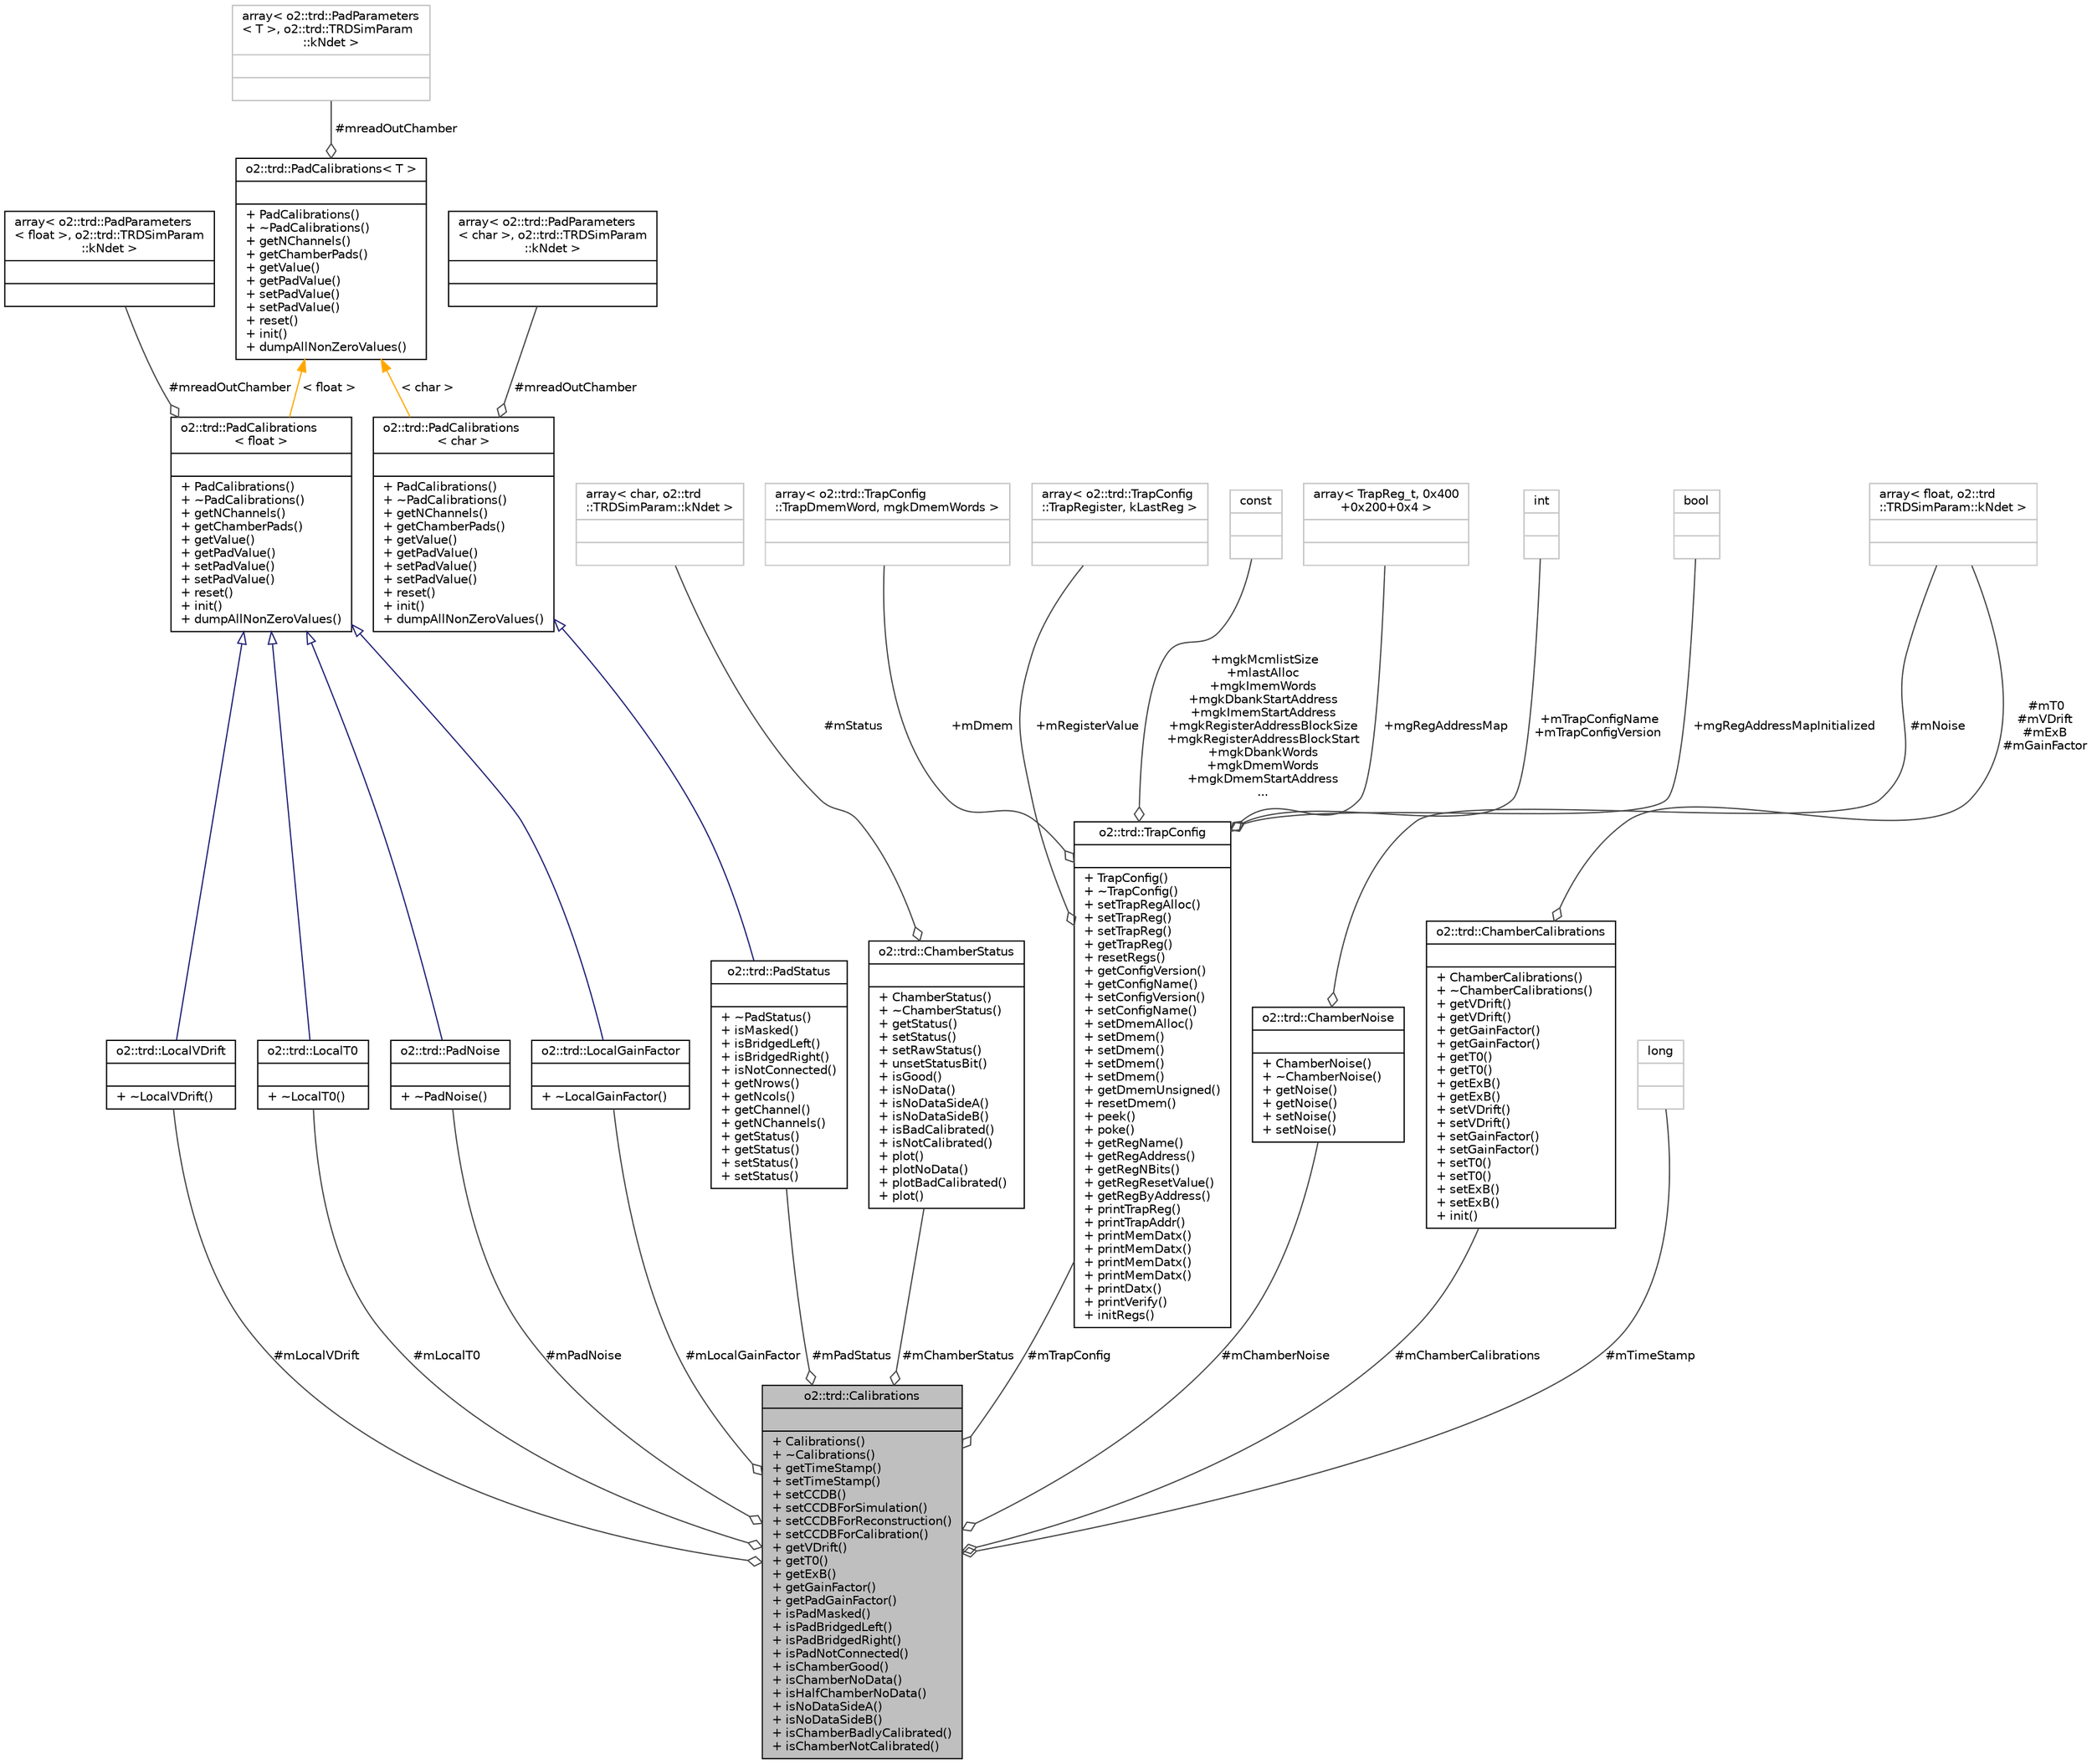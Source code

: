 digraph "o2::trd::Calibrations"
{
 // INTERACTIVE_SVG=YES
  bgcolor="transparent";
  edge [fontname="Helvetica",fontsize="10",labelfontname="Helvetica",labelfontsize="10"];
  node [fontname="Helvetica",fontsize="10",shape=record];
  Node1 [label="{o2::trd::Calibrations\n||+ Calibrations()\l+ ~Calibrations()\l+ getTimeStamp()\l+ setTimeStamp()\l+ setCCDB()\l+ setCCDBForSimulation()\l+ setCCDBForReconstruction()\l+ setCCDBForCalibration()\l+ getVDrift()\l+ getT0()\l+ getExB()\l+ getGainFactor()\l+ getPadGainFactor()\l+ isPadMasked()\l+ isPadBridgedLeft()\l+ isPadBridgedRight()\l+ isPadNotConnected()\l+ isChamberGood()\l+ isChamberNoData()\l+ isHalfChamberNoData()\l+ isNoDataSideA()\l+ isNoDataSideB()\l+ isChamberBadlyCalibrated()\l+ isChamberNotCalibrated()\l}",height=0.2,width=0.4,color="black", fillcolor="grey75", style="filled", fontcolor="black"];
  Node2 -> Node1 [color="grey25",fontsize="10",style="solid",label=" #mPadNoise" ,arrowhead="odiamond",fontname="Helvetica"];
  Node2 [label="{o2::trd::PadNoise\n||+ ~PadNoise()\l}",height=0.2,width=0.4,color="black",URL="$db/d98/classo2_1_1trd_1_1PadNoise.html"];
  Node3 -> Node2 [dir="back",color="midnightblue",fontsize="10",style="solid",arrowtail="onormal",fontname="Helvetica"];
  Node3 [label="{o2::trd::PadCalibrations\l\< float \>\n||+ PadCalibrations()\l+ ~PadCalibrations()\l+ getNChannels()\l+ getChamberPads()\l+ getValue()\l+ getPadValue()\l+ setPadValue()\l+ setPadValue()\l+ reset()\l+ init()\l+ dumpAllNonZeroValues()\l}",height=0.2,width=0.4,color="black",URL="$da/dcc/classo2_1_1trd_1_1PadCalibrations.html"];
  Node4 -> Node3 [color="grey25",fontsize="10",style="solid",label=" #mreadOutChamber" ,arrowhead="odiamond",fontname="Helvetica"];
  Node4 [label="{array\< o2::trd::PadParameters\l\< float \>, o2::trd::TRDSimParam\l::kNdet \>\n||}",height=0.2,width=0.4,color="black",URL="$d1/dca/classstd_1_1array_3_01o2_1_1trd_1_1PadParameters_3_01float_01_4_00_01o2_1_1trd_1_1TRDSimParam_1_1kNdet_01_4.html"];
  Node5 -> Node3 [dir="back",color="orange",fontsize="10",style="solid",label=" \< float \>" ,fontname="Helvetica"];
  Node5 [label="{o2::trd::PadCalibrations\< T \>\n||+ PadCalibrations()\l+ ~PadCalibrations()\l+ getNChannels()\l+ getChamberPads()\l+ getValue()\l+ getPadValue()\l+ setPadValue()\l+ setPadValue()\l+ reset()\l+ init()\l+ dumpAllNonZeroValues()\l}",height=0.2,width=0.4,color="black",URL="$da/dcc/classo2_1_1trd_1_1PadCalibrations.html"];
  Node6 -> Node5 [color="grey25",fontsize="10",style="solid",label=" #mreadOutChamber" ,arrowhead="odiamond",fontname="Helvetica"];
  Node6 [label="{array\< o2::trd::PadParameters\l\< T \>, o2::trd::TRDSimParam\l::kNdet \>\n||}",height=0.2,width=0.4,color="grey75"];
  Node7 -> Node1 [color="grey25",fontsize="10",style="solid",label=" #mChamberStatus" ,arrowhead="odiamond",fontname="Helvetica"];
  Node7 [label="{o2::trd::ChamberStatus\n||+ ChamberStatus()\l+ ~ChamberStatus()\l+ getStatus()\l+ setStatus()\l+ setRawStatus()\l+ unsetStatusBit()\l+ isGood()\l+ isNoData()\l+ isNoDataSideA()\l+ isNoDataSideB()\l+ isBadCalibrated()\l+ isNotCalibrated()\l+ plot()\l+ plotNoData()\l+ plotBadCalibrated()\l+ plot()\l}",height=0.2,width=0.4,color="black",URL="$d6/dff/classo2_1_1trd_1_1ChamberStatus.html"];
  Node8 -> Node7 [color="grey25",fontsize="10",style="solid",label=" #mStatus" ,arrowhead="odiamond",fontname="Helvetica"];
  Node8 [label="{array\< char, o2::trd\l::TRDSimParam::kNdet \>\n||}",height=0.2,width=0.4,color="grey75"];
  Node9 -> Node1 [color="grey25",fontsize="10",style="solid",label=" #mTrapConfig" ,arrowhead="odiamond",fontname="Helvetica"];
  Node9 [label="{o2::trd::TrapConfig\n||+ TrapConfig()\l+ ~TrapConfig()\l+ setTrapRegAlloc()\l+ setTrapReg()\l+ setTrapReg()\l+ getTrapReg()\l+ resetRegs()\l+ getConfigVersion()\l+ getConfigName()\l+ setConfigVersion()\l+ setConfigName()\l+ setDmemAlloc()\l+ setDmem()\l+ setDmem()\l+ setDmem()\l+ setDmem()\l+ getDmemUnsigned()\l+ resetDmem()\l+ peek()\l+ poke()\l+ getRegName()\l+ getRegAddress()\l+ getRegNBits()\l+ getRegResetValue()\l+ getRegByAddress()\l+ printTrapReg()\l+ printTrapAddr()\l+ printMemDatx()\l+ printMemDatx()\l+ printMemDatx()\l+ printMemDatx()\l+ printDatx()\l+ printVerify()\l+ initRegs()\l}",height=0.2,width=0.4,color="black",URL="$d7/dae/classo2_1_1trd_1_1TrapConfig.html"];
  Node10 -> Node9 [color="grey25",fontsize="10",style="solid",label=" +mTrapConfigName\n+mTrapConfigVersion" ,arrowhead="odiamond",fontname="Helvetica"];
  Node10 [label="{int\n||}",height=0.2,width=0.4,color="grey75"];
  Node11 -> Node9 [color="grey25",fontsize="10",style="solid",label=" +mgRegAddressMapInitialized" ,arrowhead="odiamond",fontname="Helvetica"];
  Node11 [label="{bool\n||}",height=0.2,width=0.4,color="grey75"];
  Node12 -> Node9 [color="grey25",fontsize="10",style="solid",label=" +mDmem" ,arrowhead="odiamond",fontname="Helvetica"];
  Node12 [label="{array\< o2::trd::TrapConfig\l::TrapDmemWord, mgkDmemWords \>\n||}",height=0.2,width=0.4,color="grey75"];
  Node13 -> Node9 [color="grey25",fontsize="10",style="solid",label=" +mRegisterValue" ,arrowhead="odiamond",fontname="Helvetica"];
  Node13 [label="{array\< o2::trd::TrapConfig\l::TrapRegister, kLastReg \>\n||}",height=0.2,width=0.4,color="grey75"];
  Node14 -> Node9 [color="grey25",fontsize="10",style="solid",label=" +mgkMcmlistSize\n+mlastAlloc\n+mgkImemWords\n+mgkDbankStartAddress\n+mgkImemStartAddress\n+mgkRegisterAddressBlockSize\n+mgkRegisterAddressBlockStart\n+mgkDbankWords\n+mgkDmemWords\n+mgkDmemStartAddress\n..." ,arrowhead="odiamond",fontname="Helvetica"];
  Node14 [label="{const\n||}",height=0.2,width=0.4,color="grey75"];
  Node15 -> Node9 [color="grey25",fontsize="10",style="solid",label=" +mgRegAddressMap" ,arrowhead="odiamond",fontname="Helvetica"];
  Node15 [label="{array\< TrapReg_t, 0x400\l+0x200+0x4 \>\n||}",height=0.2,width=0.4,color="grey75"];
  Node16 -> Node1 [color="grey25",fontsize="10",style="solid",label=" #mChamberNoise" ,arrowhead="odiamond",fontname="Helvetica"];
  Node16 [label="{o2::trd::ChamberNoise\n||+ ChamberNoise()\l+ ~ChamberNoise()\l+ getNoise()\l+ getNoise()\l+ setNoise()\l+ setNoise()\l}",height=0.2,width=0.4,color="black",URL="$da/d6f/classo2_1_1trd_1_1ChamberNoise.html"];
  Node17 -> Node16 [color="grey25",fontsize="10",style="solid",label=" #mNoise" ,arrowhead="odiamond",fontname="Helvetica"];
  Node17 [label="{array\< float, o2::trd\l::TRDSimParam::kNdet \>\n||}",height=0.2,width=0.4,color="grey75"];
  Node18 -> Node1 [color="grey25",fontsize="10",style="solid",label=" #mLocalGainFactor" ,arrowhead="odiamond",fontname="Helvetica"];
  Node18 [label="{o2::trd::LocalGainFactor\n||+ ~LocalGainFactor()\l}",height=0.2,width=0.4,color="black",URL="$d6/db0/classo2_1_1trd_1_1LocalGainFactor.html"];
  Node3 -> Node18 [dir="back",color="midnightblue",fontsize="10",style="solid",arrowtail="onormal",fontname="Helvetica"];
  Node19 -> Node1 [color="grey25",fontsize="10",style="solid",label=" #mLocalVDrift" ,arrowhead="odiamond",fontname="Helvetica"];
  Node19 [label="{o2::trd::LocalVDrift\n||+ ~LocalVDrift()\l}",height=0.2,width=0.4,color="black",URL="$d9/d2f/classo2_1_1trd_1_1LocalVDrift.html"];
  Node3 -> Node19 [dir="back",color="midnightblue",fontsize="10",style="solid",arrowtail="onormal",fontname="Helvetica"];
  Node20 -> Node1 [color="grey25",fontsize="10",style="solid",label=" #mChamberCalibrations" ,arrowhead="odiamond",fontname="Helvetica"];
  Node20 [label="{o2::trd::ChamberCalibrations\n||+ ChamberCalibrations()\l+ ~ChamberCalibrations()\l+ getVDrift()\l+ getVDrift()\l+ getGainFactor()\l+ getGainFactor()\l+ getT0()\l+ getT0()\l+ getExB()\l+ getExB()\l+ setVDrift()\l+ setVDrift()\l+ setGainFactor()\l+ setGainFactor()\l+ setT0()\l+ setT0()\l+ setExB()\l+ setExB()\l+ init()\l}",height=0.2,width=0.4,color="black",URL="$da/d79/classo2_1_1trd_1_1ChamberCalibrations.html"];
  Node17 -> Node20 [color="grey25",fontsize="10",style="solid",label=" #mT0\n#mVDrift\n#mExB\n#mGainFactor" ,arrowhead="odiamond",fontname="Helvetica"];
  Node21 -> Node1 [color="grey25",fontsize="10",style="solid",label=" #mLocalT0" ,arrowhead="odiamond",fontname="Helvetica"];
  Node21 [label="{o2::trd::LocalT0\n||+ ~LocalT0()\l}",height=0.2,width=0.4,color="black",URL="$d5/d64/classo2_1_1trd_1_1LocalT0.html"];
  Node3 -> Node21 [dir="back",color="midnightblue",fontsize="10",style="solid",arrowtail="onormal",fontname="Helvetica"];
  Node22 -> Node1 [color="grey25",fontsize="10",style="solid",label=" #mTimeStamp" ,arrowhead="odiamond",fontname="Helvetica"];
  Node22 [label="{long\n||}",height=0.2,width=0.4,color="grey75"];
  Node23 -> Node1 [color="grey25",fontsize="10",style="solid",label=" #mPadStatus" ,arrowhead="odiamond",fontname="Helvetica"];
  Node23 [label="{o2::trd::PadStatus\n||+ ~PadStatus()\l+ isMasked()\l+ isBridgedLeft()\l+ isBridgedRight()\l+ isNotConnected()\l+ getNrows()\l+ getNcols()\l+ getChannel()\l+ getNChannels()\l+ getStatus()\l+ getStatus()\l+ setStatus()\l+ setStatus()\l}",height=0.2,width=0.4,color="black",URL="$d9/dce/classo2_1_1trd_1_1PadStatus.html"];
  Node24 -> Node23 [dir="back",color="midnightblue",fontsize="10",style="solid",arrowtail="onormal",fontname="Helvetica"];
  Node24 [label="{o2::trd::PadCalibrations\l\< char \>\n||+ PadCalibrations()\l+ ~PadCalibrations()\l+ getNChannels()\l+ getChamberPads()\l+ getValue()\l+ getPadValue()\l+ setPadValue()\l+ setPadValue()\l+ reset()\l+ init()\l+ dumpAllNonZeroValues()\l}",height=0.2,width=0.4,color="black",URL="$da/dcc/classo2_1_1trd_1_1PadCalibrations.html"];
  Node25 -> Node24 [color="grey25",fontsize="10",style="solid",label=" #mreadOutChamber" ,arrowhead="odiamond",fontname="Helvetica"];
  Node25 [label="{array\< o2::trd::PadParameters\l\< char \>, o2::trd::TRDSimParam\l::kNdet \>\n||}",height=0.2,width=0.4,color="black",URL="$da/dd5/classstd_1_1array_3_01o2_1_1trd_1_1PadParameters_3_01char_01_4_00_01o2_1_1trd_1_1TRDSimParam_1_1kNdet_01_4.html"];
  Node5 -> Node24 [dir="back",color="orange",fontsize="10",style="solid",label=" \< char \>" ,fontname="Helvetica"];
}
